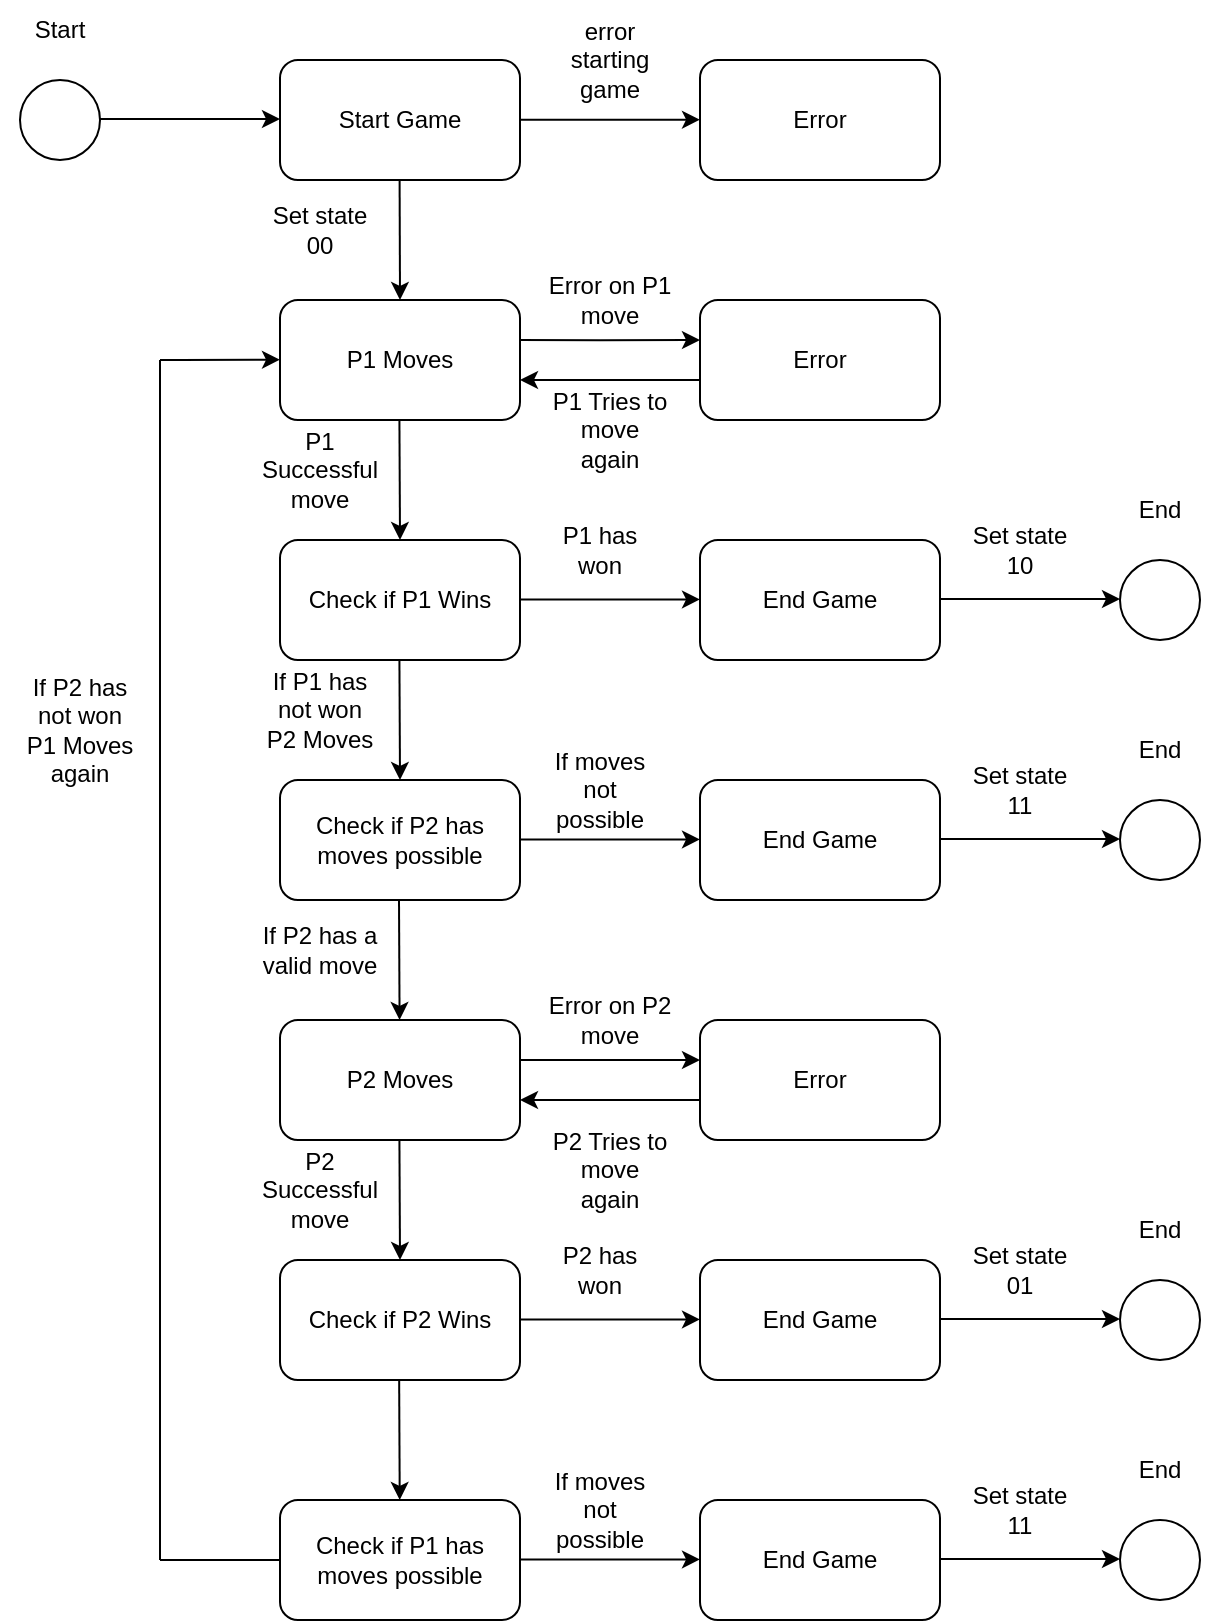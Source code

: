 <mxfile version="26.1.0">
  <diagram name="Page-1" id="PTD732QXnxCYavxdE1-F">
    <mxGraphModel grid="1" page="1" gridSize="10" guides="1" tooltips="1" connect="1" arrows="1" fold="1" pageScale="1" pageWidth="850" pageHeight="1100" math="0" shadow="0">
      <root>
        <mxCell id="0" />
        <mxCell id="1" parent="0" />
        <mxCell id="VQm6y0g7SMvkwWxCb0YH-1" value="" style="ellipse;whiteSpace=wrap;html=1;aspect=fixed;" vertex="1" parent="1">
          <mxGeometry x="80" y="60" width="40" height="40" as="geometry" />
        </mxCell>
        <mxCell id="VQm6y0g7SMvkwWxCb0YH-3" value="" style="endArrow=classic;html=1;rounded=0;" edge="1" parent="1">
          <mxGeometry width="50" height="50" relative="1" as="geometry">
            <mxPoint x="120" y="79.5" as="sourcePoint" />
            <mxPoint x="210" y="79.5" as="targetPoint" />
          </mxGeometry>
        </mxCell>
        <mxCell id="VQm6y0g7SMvkwWxCb0YH-5" value="Start Game" style="rounded=1;whiteSpace=wrap;html=1;" vertex="1" parent="1">
          <mxGeometry x="210" y="50" width="120" height="60" as="geometry" />
        </mxCell>
        <mxCell id="VQm6y0g7SMvkwWxCb0YH-6" value="" style="endArrow=classic;html=1;rounded=0;" edge="1" parent="1">
          <mxGeometry width="50" height="50" relative="1" as="geometry">
            <mxPoint x="330" y="79.83" as="sourcePoint" />
            <mxPoint x="420" y="79.83" as="targetPoint" />
          </mxGeometry>
        </mxCell>
        <mxCell id="VQm6y0g7SMvkwWxCb0YH-7" value="Error" style="rounded=1;whiteSpace=wrap;html=1;" vertex="1" parent="1">
          <mxGeometry x="420" y="50" width="120" height="60" as="geometry" />
        </mxCell>
        <mxCell id="VQm6y0g7SMvkwWxCb0YH-8" value="error starting game" style="text;html=1;align=center;verticalAlign=middle;whiteSpace=wrap;rounded=0;" vertex="1" parent="1">
          <mxGeometry x="340" y="30" width="70" height="40" as="geometry" />
        </mxCell>
        <mxCell id="VQm6y0g7SMvkwWxCb0YH-9" value="" style="endArrow=classic;html=1;rounded=0;" edge="1" parent="1">
          <mxGeometry width="50" height="50" relative="1" as="geometry">
            <mxPoint x="269.8" y="110" as="sourcePoint" />
            <mxPoint x="270" y="170" as="targetPoint" />
          </mxGeometry>
        </mxCell>
        <mxCell id="VQm6y0g7SMvkwWxCb0YH-10" value="P1 Moves" style="rounded=1;whiteSpace=wrap;html=1;" vertex="1" parent="1">
          <mxGeometry x="210" y="170" width="120" height="60" as="geometry" />
        </mxCell>
        <mxCell id="VQm6y0g7SMvkwWxCb0YH-12" value="P2 Moves" style="rounded=1;whiteSpace=wrap;html=1;" vertex="1" parent="1">
          <mxGeometry x="210" y="530" width="120" height="60" as="geometry" />
        </mxCell>
        <mxCell id="VQm6y0g7SMvkwWxCb0YH-14" value="" style="endArrow=classic;html=1;rounded=0;" edge="1" parent="1">
          <mxGeometry width="50" height="50" relative="1" as="geometry">
            <mxPoint x="330" y="190" as="sourcePoint" />
            <mxPoint x="420" y="190" as="targetPoint" />
            <Array as="points">
              <mxPoint x="370" y="190.17" />
            </Array>
          </mxGeometry>
        </mxCell>
        <mxCell id="VQm6y0g7SMvkwWxCb0YH-15" value="Error" style="rounded=1;whiteSpace=wrap;html=1;" vertex="1" parent="1">
          <mxGeometry x="420" y="170" width="120" height="60" as="geometry" />
        </mxCell>
        <mxCell id="VQm6y0g7SMvkwWxCb0YH-16" value="" style="endArrow=classic;html=1;rounded=0;" edge="1" parent="1">
          <mxGeometry width="50" height="50" relative="1" as="geometry">
            <mxPoint x="330" y="550" as="sourcePoint" />
            <mxPoint x="420" y="550" as="targetPoint" />
          </mxGeometry>
        </mxCell>
        <mxCell id="VQm6y0g7SMvkwWxCb0YH-17" value="Error" style="rounded=1;whiteSpace=wrap;html=1;" vertex="1" parent="1">
          <mxGeometry x="420" y="530" width="120" height="60" as="geometry" />
        </mxCell>
        <mxCell id="VQm6y0g7SMvkwWxCb0YH-18" value="Error on P1 move" style="text;html=1;align=center;verticalAlign=middle;whiteSpace=wrap;rounded=0;" vertex="1" parent="1">
          <mxGeometry x="340" y="150" width="70" height="40" as="geometry" />
        </mxCell>
        <mxCell id="VQm6y0g7SMvkwWxCb0YH-19" value="Error on P2 move" style="text;html=1;align=center;verticalAlign=middle;whiteSpace=wrap;rounded=0;" vertex="1" parent="1">
          <mxGeometry x="340" y="510" width="70" height="40" as="geometry" />
        </mxCell>
        <mxCell id="VQm6y0g7SMvkwWxCb0YH-20" value="" style="endArrow=classic;html=1;rounded=0;" edge="1" parent="1">
          <mxGeometry width="50" height="50" relative="1" as="geometry">
            <mxPoint x="420" y="570" as="sourcePoint" />
            <mxPoint x="330" y="570" as="targetPoint" />
          </mxGeometry>
        </mxCell>
        <mxCell id="VQm6y0g7SMvkwWxCb0YH-21" value="" style="endArrow=classic;html=1;rounded=0;" edge="1" parent="1">
          <mxGeometry width="50" height="50" relative="1" as="geometry">
            <mxPoint x="420" y="210" as="sourcePoint" />
            <mxPoint x="330" y="210" as="targetPoint" />
          </mxGeometry>
        </mxCell>
        <mxCell id="VQm6y0g7SMvkwWxCb0YH-22" value="P1 Tries to move again" style="text;html=1;align=center;verticalAlign=middle;whiteSpace=wrap;rounded=0;" vertex="1" parent="1">
          <mxGeometry x="345" y="220" width="60" height="30" as="geometry" />
        </mxCell>
        <mxCell id="VQm6y0g7SMvkwWxCb0YH-23" value="P2 Tries to move again" style="text;html=1;align=center;verticalAlign=middle;whiteSpace=wrap;rounded=0;" vertex="1" parent="1">
          <mxGeometry x="345" y="590" width="60" height="30" as="geometry" />
        </mxCell>
        <mxCell id="VQm6y0g7SMvkwWxCb0YH-26" value="Check if P1 Wins" style="rounded=1;whiteSpace=wrap;html=1;" vertex="1" parent="1">
          <mxGeometry x="210" y="290" width="120" height="60" as="geometry" />
        </mxCell>
        <mxCell id="VQm6y0g7SMvkwWxCb0YH-29" value="Check if P2 Wins" style="rounded=1;whiteSpace=wrap;html=1;" vertex="1" parent="1">
          <mxGeometry x="210" y="650" width="120" height="60" as="geometry" />
        </mxCell>
        <mxCell id="VQm6y0g7SMvkwWxCb0YH-31" value="" style="endArrow=classic;html=1;rounded=0;" edge="1" parent="1">
          <mxGeometry width="50" height="50" relative="1" as="geometry">
            <mxPoint x="269.71" y="230" as="sourcePoint" />
            <mxPoint x="270" y="290" as="targetPoint" />
          </mxGeometry>
        </mxCell>
        <mxCell id="VQm6y0g7SMvkwWxCb0YH-32" value="" style="endArrow=classic;html=1;rounded=0;" edge="1" parent="1">
          <mxGeometry width="50" height="50" relative="1" as="geometry">
            <mxPoint x="269.71" y="350" as="sourcePoint" />
            <mxPoint x="270" y="410" as="targetPoint" />
          </mxGeometry>
        </mxCell>
        <mxCell id="VQm6y0g7SMvkwWxCb0YH-35" value="" style="endArrow=classic;html=1;rounded=0;" edge="1" parent="1">
          <mxGeometry width="50" height="50" relative="1" as="geometry">
            <mxPoint x="269.71" y="590" as="sourcePoint" />
            <mxPoint x="270" y="650" as="targetPoint" />
          </mxGeometry>
        </mxCell>
        <mxCell id="VQm6y0g7SMvkwWxCb0YH-39" value="" style="endArrow=classic;html=1;rounded=0;" edge="1" parent="1">
          <mxGeometry width="50" height="50" relative="1" as="geometry">
            <mxPoint x="330" y="319.71" as="sourcePoint" />
            <mxPoint x="420" y="319.71" as="targetPoint" />
          </mxGeometry>
        </mxCell>
        <mxCell id="VQm6y0g7SMvkwWxCb0YH-40" value="" style="endArrow=classic;html=1;rounded=0;" edge="1" parent="1">
          <mxGeometry width="50" height="50" relative="1" as="geometry">
            <mxPoint x="330" y="679.71" as="sourcePoint" />
            <mxPoint x="420" y="679.71" as="targetPoint" />
          </mxGeometry>
        </mxCell>
        <mxCell id="VQm6y0g7SMvkwWxCb0YH-41" value="End Game" style="rounded=1;whiteSpace=wrap;html=1;" vertex="1" parent="1">
          <mxGeometry x="420" y="290" width="120" height="60" as="geometry" />
        </mxCell>
        <mxCell id="VQm6y0g7SMvkwWxCb0YH-42" value="End Game" style="rounded=1;whiteSpace=wrap;html=1;" vertex="1" parent="1">
          <mxGeometry x="420" y="650" width="120" height="60" as="geometry" />
        </mxCell>
        <mxCell id="VQm6y0g7SMvkwWxCb0YH-43" value="" style="endArrow=classic;html=1;rounded=0;" edge="1" parent="1">
          <mxGeometry width="50" height="50" relative="1" as="geometry">
            <mxPoint x="540" y="319.5" as="sourcePoint" />
            <mxPoint x="630" y="319.5" as="targetPoint" />
          </mxGeometry>
        </mxCell>
        <mxCell id="VQm6y0g7SMvkwWxCb0YH-44" value="" style="endArrow=classic;html=1;rounded=0;" edge="1" parent="1">
          <mxGeometry width="50" height="50" relative="1" as="geometry">
            <mxPoint x="540" y="679.5" as="sourcePoint" />
            <mxPoint x="630" y="679.5" as="targetPoint" />
          </mxGeometry>
        </mxCell>
        <mxCell id="VQm6y0g7SMvkwWxCb0YH-45" value="" style="ellipse;whiteSpace=wrap;html=1;aspect=fixed;" vertex="1" parent="1">
          <mxGeometry x="630" y="300" width="40" height="40" as="geometry" />
        </mxCell>
        <mxCell id="VQm6y0g7SMvkwWxCb0YH-46" value="" style="ellipse;whiteSpace=wrap;html=1;aspect=fixed;" vertex="1" parent="1">
          <mxGeometry x="630" y="660" width="40" height="40" as="geometry" />
        </mxCell>
        <mxCell id="VQm6y0g7SMvkwWxCb0YH-50" value="P1 Successful move" style="text;html=1;align=center;verticalAlign=middle;whiteSpace=wrap;rounded=0;" vertex="1" parent="1">
          <mxGeometry x="200" y="240" width="60" height="30" as="geometry" />
        </mxCell>
        <mxCell id="VQm6y0g7SMvkwWxCb0YH-51" value="P2 Successful move" style="text;html=1;align=center;verticalAlign=middle;whiteSpace=wrap;rounded=0;" vertex="1" parent="1">
          <mxGeometry x="200" y="600" width="60" height="30" as="geometry" />
        </mxCell>
        <mxCell id="VQm6y0g7SMvkwWxCb0YH-52" value="P1 has won" style="text;html=1;align=center;verticalAlign=middle;whiteSpace=wrap;rounded=0;" vertex="1" parent="1">
          <mxGeometry x="340" y="280" width="60" height="30" as="geometry" />
        </mxCell>
        <mxCell id="VQm6y0g7SMvkwWxCb0YH-53" value="P2 has won" style="text;html=1;align=center;verticalAlign=middle;whiteSpace=wrap;rounded=0;" vertex="1" parent="1">
          <mxGeometry x="340" y="640" width="60" height="30" as="geometry" />
        </mxCell>
        <mxCell id="VQm6y0g7SMvkwWxCb0YH-57" value="If P2 has not won P1 Moves again" style="text;html=1;align=center;verticalAlign=middle;whiteSpace=wrap;rounded=0;" vertex="1" parent="1">
          <mxGeometry x="80" y="370" width="60" height="30" as="geometry" />
        </mxCell>
        <mxCell id="VQm6y0g7SMvkwWxCb0YH-58" value="Set state 10" style="text;html=1;align=center;verticalAlign=middle;whiteSpace=wrap;rounded=0;" vertex="1" parent="1">
          <mxGeometry x="550" y="280" width="60" height="30" as="geometry" />
        </mxCell>
        <mxCell id="VQm6y0g7SMvkwWxCb0YH-59" value="Set state 01" style="text;html=1;align=center;verticalAlign=middle;whiteSpace=wrap;rounded=0;" vertex="1" parent="1">
          <mxGeometry x="550" y="640" width="60" height="30" as="geometry" />
        </mxCell>
        <mxCell id="VQm6y0g7SMvkwWxCb0YH-60" value="Set state 00" style="text;html=1;align=center;verticalAlign=middle;whiteSpace=wrap;rounded=0;" vertex="1" parent="1">
          <mxGeometry x="200" y="120" width="60" height="30" as="geometry" />
        </mxCell>
        <mxCell id="VQm6y0g7SMvkwWxCb0YH-61" value="If P1 has not won P2 Moves" style="text;html=1;align=center;verticalAlign=middle;whiteSpace=wrap;rounded=0;" vertex="1" parent="1">
          <mxGeometry x="200" y="360" width="60" height="30" as="geometry" />
        </mxCell>
        <mxCell id="VQm6y0g7SMvkwWxCb0YH-62" value="" style="endArrow=classic;html=1;rounded=0;" edge="1" parent="1">
          <mxGeometry width="50" height="50" relative="1" as="geometry">
            <mxPoint x="269.58" y="710" as="sourcePoint" />
            <mxPoint x="269.87" y="770" as="targetPoint" />
          </mxGeometry>
        </mxCell>
        <mxCell id="VQm6y0g7SMvkwWxCb0YH-63" value="Check if P1 has moves possible" style="rounded=1;whiteSpace=wrap;html=1;" vertex="1" parent="1">
          <mxGeometry x="210" y="770" width="120" height="60" as="geometry" />
        </mxCell>
        <mxCell id="VQm6y0g7SMvkwWxCb0YH-64" value="" style="endArrow=classic;html=1;rounded=0;" edge="1" parent="1">
          <mxGeometry width="50" height="50" relative="1" as="geometry">
            <mxPoint x="330" y="799.71" as="sourcePoint" />
            <mxPoint x="420" y="799.71" as="targetPoint" />
          </mxGeometry>
        </mxCell>
        <mxCell id="VQm6y0g7SMvkwWxCb0YH-65" value="End Game" style="rounded=1;whiteSpace=wrap;html=1;" vertex="1" parent="1">
          <mxGeometry x="420" y="770" width="120" height="60" as="geometry" />
        </mxCell>
        <mxCell id="VQm6y0g7SMvkwWxCb0YH-66" value="" style="endArrow=classic;html=1;rounded=0;" edge="1" parent="1">
          <mxGeometry width="50" height="50" relative="1" as="geometry">
            <mxPoint x="540" y="799.5" as="sourcePoint" />
            <mxPoint x="630" y="799.5" as="targetPoint" />
          </mxGeometry>
        </mxCell>
        <mxCell id="VQm6y0g7SMvkwWxCb0YH-67" value="" style="ellipse;whiteSpace=wrap;html=1;aspect=fixed;" vertex="1" parent="1">
          <mxGeometry x="630" y="780" width="40" height="40" as="geometry" />
        </mxCell>
        <mxCell id="VQm6y0g7SMvkwWxCb0YH-68" value="Set state 11" style="text;html=1;align=center;verticalAlign=middle;whiteSpace=wrap;rounded=0;" vertex="1" parent="1">
          <mxGeometry x="550" y="760" width="60" height="30" as="geometry" />
        </mxCell>
        <mxCell id="VQm6y0g7SMvkwWxCb0YH-69" value="If moves not possible" style="text;html=1;align=center;verticalAlign=middle;whiteSpace=wrap;rounded=0;" vertex="1" parent="1">
          <mxGeometry x="340" y="760" width="60" height="30" as="geometry" />
        </mxCell>
        <mxCell id="VQm6y0g7SMvkwWxCb0YH-70" value="" style="endArrow=classic;html=1;rounded=0;" edge="1" parent="1">
          <mxGeometry width="50" height="50" relative="1" as="geometry">
            <mxPoint x="150" y="200" as="sourcePoint" />
            <mxPoint x="210" y="199.83" as="targetPoint" />
            <Array as="points">
              <mxPoint x="160" y="200.0" />
            </Array>
          </mxGeometry>
        </mxCell>
        <mxCell id="VQm6y0g7SMvkwWxCb0YH-71" value="" style="endArrow=none;html=1;rounded=0;" edge="1" parent="1">
          <mxGeometry width="50" height="50" relative="1" as="geometry">
            <mxPoint x="150" y="800" as="sourcePoint" />
            <mxPoint x="150" y="200" as="targetPoint" />
          </mxGeometry>
        </mxCell>
        <mxCell id="VQm6y0g7SMvkwWxCb0YH-73" value="Check if P2 has moves possible" style="rounded=1;whiteSpace=wrap;html=1;" vertex="1" parent="1">
          <mxGeometry x="210" y="410" width="120" height="60" as="geometry" />
        </mxCell>
        <mxCell id="VQm6y0g7SMvkwWxCb0YH-74" value="" style="endArrow=classic;html=1;rounded=0;" edge="1" parent="1">
          <mxGeometry width="50" height="50" relative="1" as="geometry">
            <mxPoint x="269.5" y="470" as="sourcePoint" />
            <mxPoint x="269.79" y="530" as="targetPoint" />
          </mxGeometry>
        </mxCell>
        <mxCell id="VQm6y0g7SMvkwWxCb0YH-75" value="If P2 has a valid move" style="text;html=1;align=center;verticalAlign=middle;whiteSpace=wrap;rounded=0;" vertex="1" parent="1">
          <mxGeometry x="200" y="480" width="60" height="30" as="geometry" />
        </mxCell>
        <mxCell id="VQm6y0g7SMvkwWxCb0YH-76" value="" style="endArrow=none;html=1;rounded=0;entryX=0;entryY=0.5;entryDx=0;entryDy=0;" edge="1" parent="1" target="VQm6y0g7SMvkwWxCb0YH-63">
          <mxGeometry width="50" height="50" relative="1" as="geometry">
            <mxPoint x="150" y="800" as="sourcePoint" />
            <mxPoint x="200" y="750" as="targetPoint" />
          </mxGeometry>
        </mxCell>
        <mxCell id="VQm6y0g7SMvkwWxCb0YH-77" value="" style="endArrow=classic;html=1;rounded=0;" edge="1" parent="1">
          <mxGeometry width="50" height="50" relative="1" as="geometry">
            <mxPoint x="330" y="439.71" as="sourcePoint" />
            <mxPoint x="420" y="439.71" as="targetPoint" />
          </mxGeometry>
        </mxCell>
        <mxCell id="VQm6y0g7SMvkwWxCb0YH-78" value="End Game" style="rounded=1;whiteSpace=wrap;html=1;" vertex="1" parent="1">
          <mxGeometry x="420" y="410" width="120" height="60" as="geometry" />
        </mxCell>
        <mxCell id="VQm6y0g7SMvkwWxCb0YH-79" value="" style="endArrow=classic;html=1;rounded=0;" edge="1" parent="1">
          <mxGeometry width="50" height="50" relative="1" as="geometry">
            <mxPoint x="540" y="439.5" as="sourcePoint" />
            <mxPoint x="630" y="439.5" as="targetPoint" />
          </mxGeometry>
        </mxCell>
        <mxCell id="VQm6y0g7SMvkwWxCb0YH-80" value="" style="ellipse;whiteSpace=wrap;html=1;aspect=fixed;" vertex="1" parent="1">
          <mxGeometry x="630" y="420" width="40" height="40" as="geometry" />
        </mxCell>
        <mxCell id="VQm6y0g7SMvkwWxCb0YH-81" value="Set state 11" style="text;html=1;align=center;verticalAlign=middle;whiteSpace=wrap;rounded=0;" vertex="1" parent="1">
          <mxGeometry x="550" y="400" width="60" height="30" as="geometry" />
        </mxCell>
        <mxCell id="VQm6y0g7SMvkwWxCb0YH-82" value="If moves not possible" style="text;html=1;align=center;verticalAlign=middle;whiteSpace=wrap;rounded=0;" vertex="1" parent="1">
          <mxGeometry x="340" y="400" width="60" height="30" as="geometry" />
        </mxCell>
        <mxCell id="VQm6y0g7SMvkwWxCb0YH-83" value="Start" style="text;html=1;align=center;verticalAlign=middle;whiteSpace=wrap;rounded=0;" vertex="1" parent="1">
          <mxGeometry x="70" y="20" width="60" height="30" as="geometry" />
        </mxCell>
        <mxCell id="VQm6y0g7SMvkwWxCb0YH-84" value="End" style="text;html=1;align=center;verticalAlign=middle;whiteSpace=wrap;rounded=0;" vertex="1" parent="1">
          <mxGeometry x="620" y="260" width="60" height="30" as="geometry" />
        </mxCell>
        <mxCell id="VQm6y0g7SMvkwWxCb0YH-85" value="End" style="text;html=1;align=center;verticalAlign=middle;whiteSpace=wrap;rounded=0;" vertex="1" parent="1">
          <mxGeometry x="620" y="380" width="60" height="30" as="geometry" />
        </mxCell>
        <mxCell id="VQm6y0g7SMvkwWxCb0YH-86" value="End" style="text;html=1;align=center;verticalAlign=middle;whiteSpace=wrap;rounded=0;" vertex="1" parent="1">
          <mxGeometry x="620" y="620" width="60" height="30" as="geometry" />
        </mxCell>
        <mxCell id="VQm6y0g7SMvkwWxCb0YH-87" value="End" style="text;html=1;align=center;verticalAlign=middle;whiteSpace=wrap;rounded=0;" vertex="1" parent="1">
          <mxGeometry x="620" y="740" width="60" height="30" as="geometry" />
        </mxCell>
      </root>
    </mxGraphModel>
  </diagram>
</mxfile>
